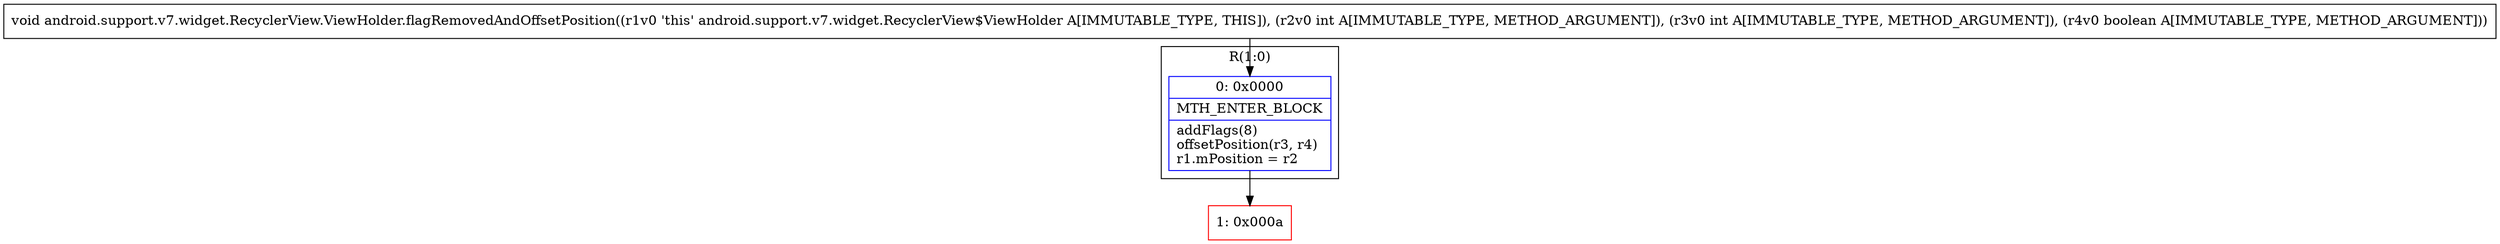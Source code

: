 digraph "CFG forandroid.support.v7.widget.RecyclerView.ViewHolder.flagRemovedAndOffsetPosition(IIZ)V" {
subgraph cluster_Region_1732355235 {
label = "R(1:0)";
node [shape=record,color=blue];
Node_0 [shape=record,label="{0\:\ 0x0000|MTH_ENTER_BLOCK\l|addFlags(8)\loffsetPosition(r3, r4)\lr1.mPosition = r2\l}"];
}
Node_1 [shape=record,color=red,label="{1\:\ 0x000a}"];
MethodNode[shape=record,label="{void android.support.v7.widget.RecyclerView.ViewHolder.flagRemovedAndOffsetPosition((r1v0 'this' android.support.v7.widget.RecyclerView$ViewHolder A[IMMUTABLE_TYPE, THIS]), (r2v0 int A[IMMUTABLE_TYPE, METHOD_ARGUMENT]), (r3v0 int A[IMMUTABLE_TYPE, METHOD_ARGUMENT]), (r4v0 boolean A[IMMUTABLE_TYPE, METHOD_ARGUMENT])) }"];
MethodNode -> Node_0;
Node_0 -> Node_1;
}

